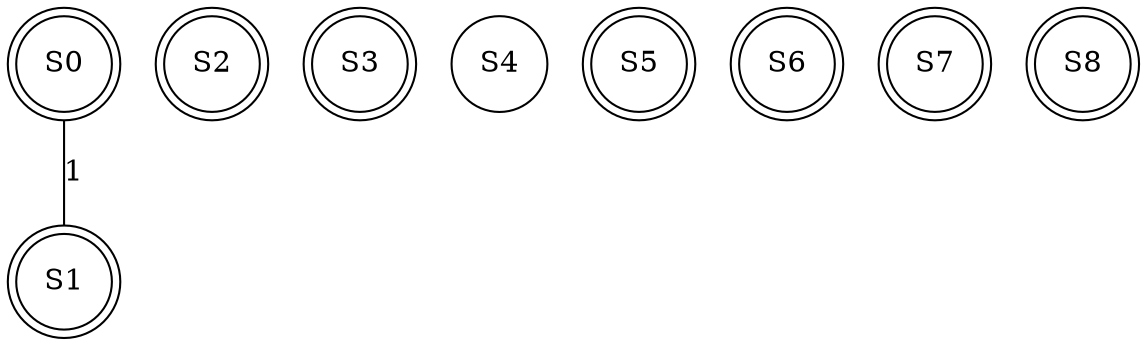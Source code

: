 graph AFD1 {
    node[shape=circle];
    S0[label="S0" shape=doublecircle];
    S1[label="S1" shape=doublecircle];
    S2[label="S2" shape=doublecircle];
    S3[label="S3" shape=doublecircle];
    S4[label="S4"];
    S5[label="S5" shape=doublecircle];
    S6[label="S6" shape=doublecircle];
    S7[label="S7" shape=doublecircle];
    S8[label="S8" shape=doublecircle];
    S0 -- S1 [label="1"];
}